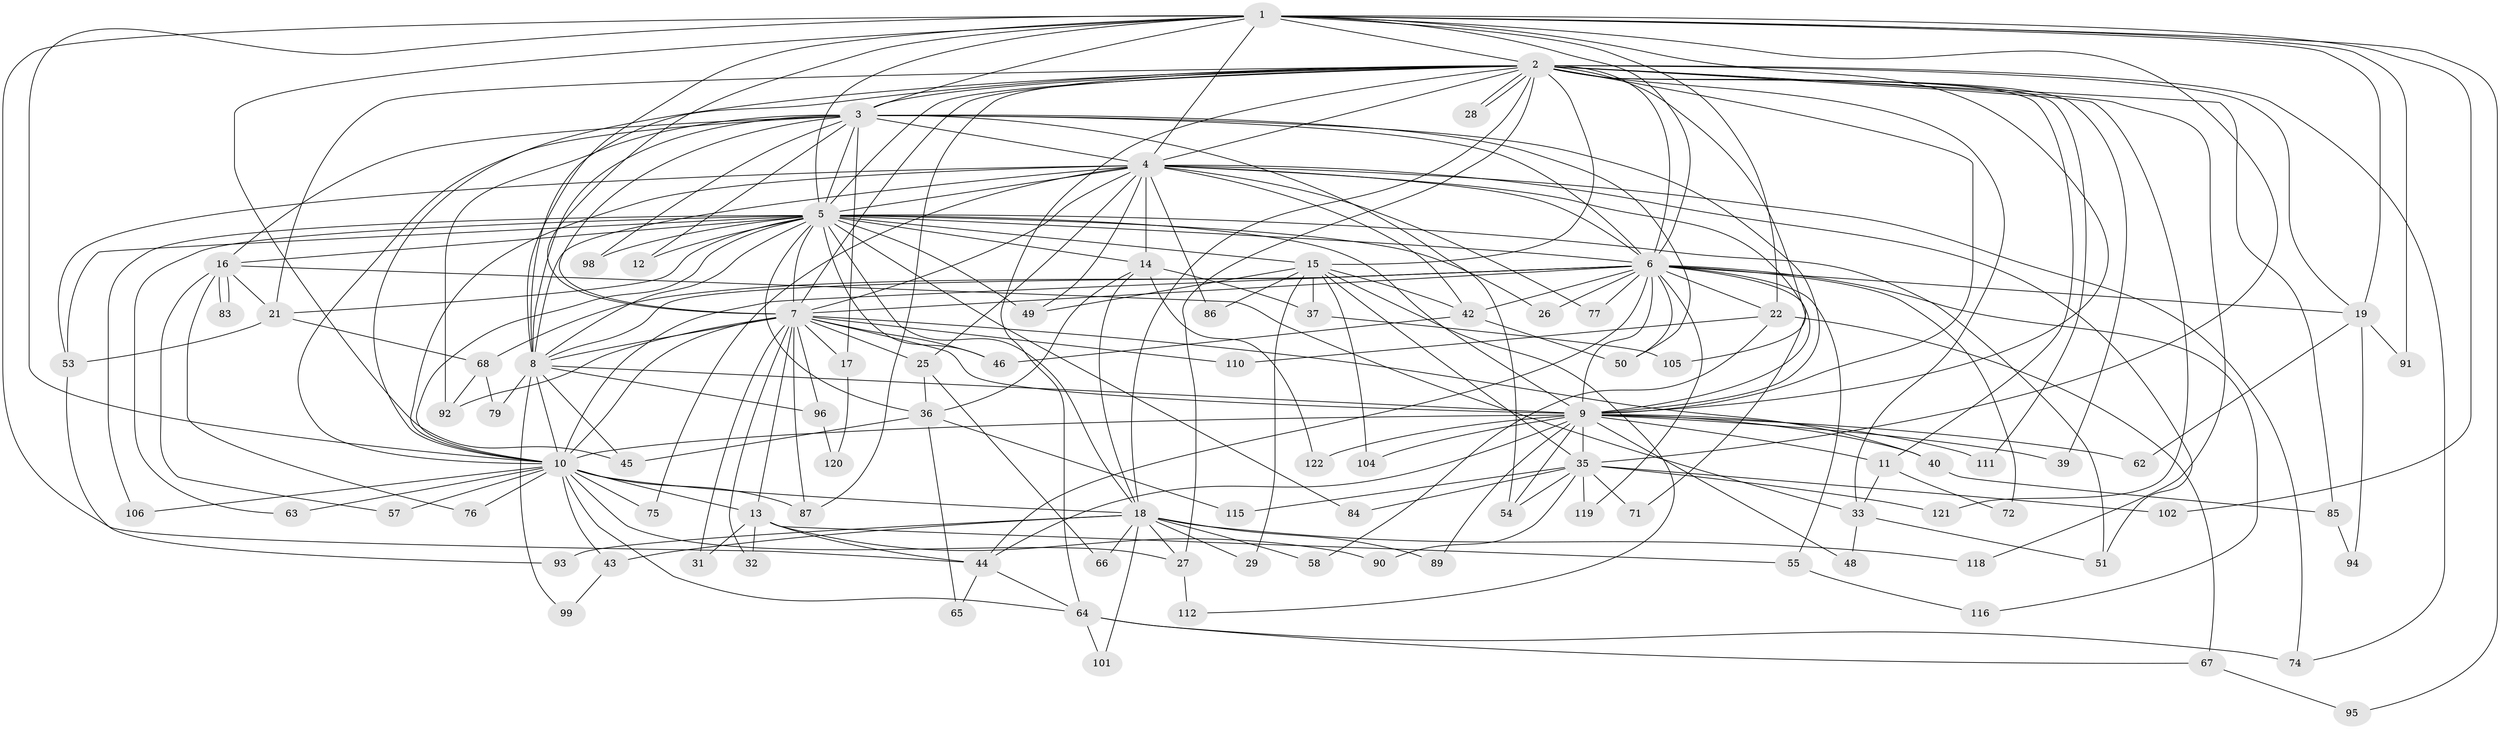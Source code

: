 // Generated by graph-tools (version 1.1) at 2025/51/02/27/25 19:51:50]
// undirected, 92 vertices, 231 edges
graph export_dot {
graph [start="1"]
  node [color=gray90,style=filled];
  1 [super="+60"];
  2 [super="+81"];
  3 [super="+24"];
  4 [super="+69"];
  5 [super="+97"];
  6 [super="+61"];
  7 [super="+56"];
  8 [super="+80"];
  9 [super="+113"];
  10 [super="+30"];
  11 [super="+38"];
  12;
  13 [super="+34"];
  14;
  15 [super="+82"];
  16 [super="+23"];
  17;
  18 [super="+20"];
  19 [super="+109"];
  21;
  22;
  25;
  26;
  27 [super="+70"];
  28;
  29;
  31;
  32;
  33;
  35 [super="+41"];
  36 [super="+59"];
  37;
  39;
  40;
  42 [super="+103"];
  43;
  44 [super="+47"];
  45;
  46 [super="+107"];
  48;
  49 [super="+73"];
  50 [super="+100"];
  51 [super="+52"];
  53 [super="+78"];
  54 [super="+108"];
  55;
  57;
  58;
  62;
  63;
  64 [super="+88"];
  65;
  66;
  67;
  68;
  71;
  72;
  74;
  75;
  76;
  77;
  79;
  83;
  84;
  85;
  86;
  87 [super="+114"];
  89;
  90;
  91;
  92 [super="+117"];
  93;
  94;
  95;
  96;
  98;
  99;
  101;
  102;
  104;
  105;
  106;
  110;
  111 [super="+123"];
  112;
  115;
  116;
  118;
  119;
  120;
  121;
  122;
  1 -- 2;
  1 -- 3;
  1 -- 4 [weight=2];
  1 -- 5;
  1 -- 6;
  1 -- 7;
  1 -- 8;
  1 -- 9;
  1 -- 10;
  1 -- 19;
  1 -- 22;
  1 -- 35;
  1 -- 44;
  1 -- 45;
  1 -- 95;
  1 -- 102;
  1 -- 91;
  2 -- 3 [weight=2];
  2 -- 4;
  2 -- 5;
  2 -- 6;
  2 -- 7;
  2 -- 8;
  2 -- 9;
  2 -- 10;
  2 -- 11;
  2 -- 15;
  2 -- 18;
  2 -- 21;
  2 -- 27;
  2 -- 28;
  2 -- 28;
  2 -- 33;
  2 -- 39;
  2 -- 64;
  2 -- 85;
  2 -- 105;
  2 -- 111;
  2 -- 118;
  2 -- 121;
  2 -- 87;
  2 -- 74;
  2 -- 19;
  3 -- 4;
  3 -- 5;
  3 -- 6;
  3 -- 7;
  3 -- 8;
  3 -- 9;
  3 -- 10;
  3 -- 12;
  3 -- 16;
  3 -- 17;
  3 -- 50;
  3 -- 92;
  3 -- 98;
  3 -- 54;
  4 -- 5 [weight=2];
  4 -- 6;
  4 -- 7;
  4 -- 8;
  4 -- 9;
  4 -- 10;
  4 -- 14;
  4 -- 25;
  4 -- 49;
  4 -- 53;
  4 -- 74;
  4 -- 75;
  4 -- 77;
  4 -- 86;
  4 -- 42;
  4 -- 51;
  5 -- 6;
  5 -- 7;
  5 -- 8;
  5 -- 9;
  5 -- 10;
  5 -- 12;
  5 -- 14;
  5 -- 15;
  5 -- 16;
  5 -- 21;
  5 -- 26;
  5 -- 46;
  5 -- 49;
  5 -- 51;
  5 -- 63;
  5 -- 84;
  5 -- 98;
  5 -- 106;
  5 -- 18;
  5 -- 53;
  5 -- 36;
  6 -- 7;
  6 -- 8;
  6 -- 9;
  6 -- 10;
  6 -- 19;
  6 -- 22;
  6 -- 26;
  6 -- 42;
  6 -- 50;
  6 -- 55;
  6 -- 71;
  6 -- 72;
  6 -- 77;
  6 -- 116;
  6 -- 119;
  6 -- 44;
  6 -- 68;
  7 -- 8;
  7 -- 9 [weight=2];
  7 -- 10;
  7 -- 13 [weight=2];
  7 -- 17;
  7 -- 25;
  7 -- 31;
  7 -- 32;
  7 -- 40;
  7 -- 46;
  7 -- 87;
  7 -- 92;
  7 -- 96;
  7 -- 110;
  8 -- 9;
  8 -- 10 [weight=2];
  8 -- 79;
  8 -- 96;
  8 -- 99;
  8 -- 45;
  9 -- 10;
  9 -- 11;
  9 -- 39;
  9 -- 40;
  9 -- 44;
  9 -- 48;
  9 -- 54;
  9 -- 62;
  9 -- 89;
  9 -- 104;
  9 -- 111 [weight=2];
  9 -- 122;
  9 -- 35 [weight=2];
  10 -- 13;
  10 -- 18;
  10 -- 43;
  10 -- 57;
  10 -- 63;
  10 -- 64;
  10 -- 75;
  10 -- 76;
  10 -- 87;
  10 -- 106;
  10 -- 27;
  11 -- 72;
  11 -- 33;
  13 -- 31;
  13 -- 32;
  13 -- 55;
  13 -- 90;
  13 -- 44;
  14 -- 36;
  14 -- 37;
  14 -- 122;
  14 -- 18;
  15 -- 29;
  15 -- 35;
  15 -- 37;
  15 -- 42;
  15 -- 104;
  15 -- 112;
  15 -- 49 [weight=2];
  15 -- 86;
  16 -- 33;
  16 -- 76;
  16 -- 83;
  16 -- 83;
  16 -- 57;
  16 -- 21;
  17 -- 120;
  18 -- 27;
  18 -- 29;
  18 -- 43;
  18 -- 58;
  18 -- 89;
  18 -- 93;
  18 -- 101;
  18 -- 118;
  18 -- 66;
  19 -- 62;
  19 -- 91;
  19 -- 94;
  21 -- 53;
  21 -- 68;
  22 -- 58;
  22 -- 67;
  22 -- 110;
  25 -- 36;
  25 -- 66;
  27 -- 112;
  33 -- 48;
  33 -- 51;
  35 -- 84;
  35 -- 90;
  35 -- 119;
  35 -- 121;
  35 -- 115;
  35 -- 102;
  35 -- 71;
  35 -- 54;
  36 -- 45;
  36 -- 65;
  36 -- 115;
  37 -- 105;
  40 -- 85;
  42 -- 46;
  42 -- 50;
  43 -- 99;
  44 -- 65;
  44 -- 64;
  53 -- 93;
  55 -- 116;
  64 -- 67;
  64 -- 74;
  64 -- 101;
  67 -- 95;
  68 -- 79;
  68 -- 92;
  85 -- 94;
  96 -- 120;
}
